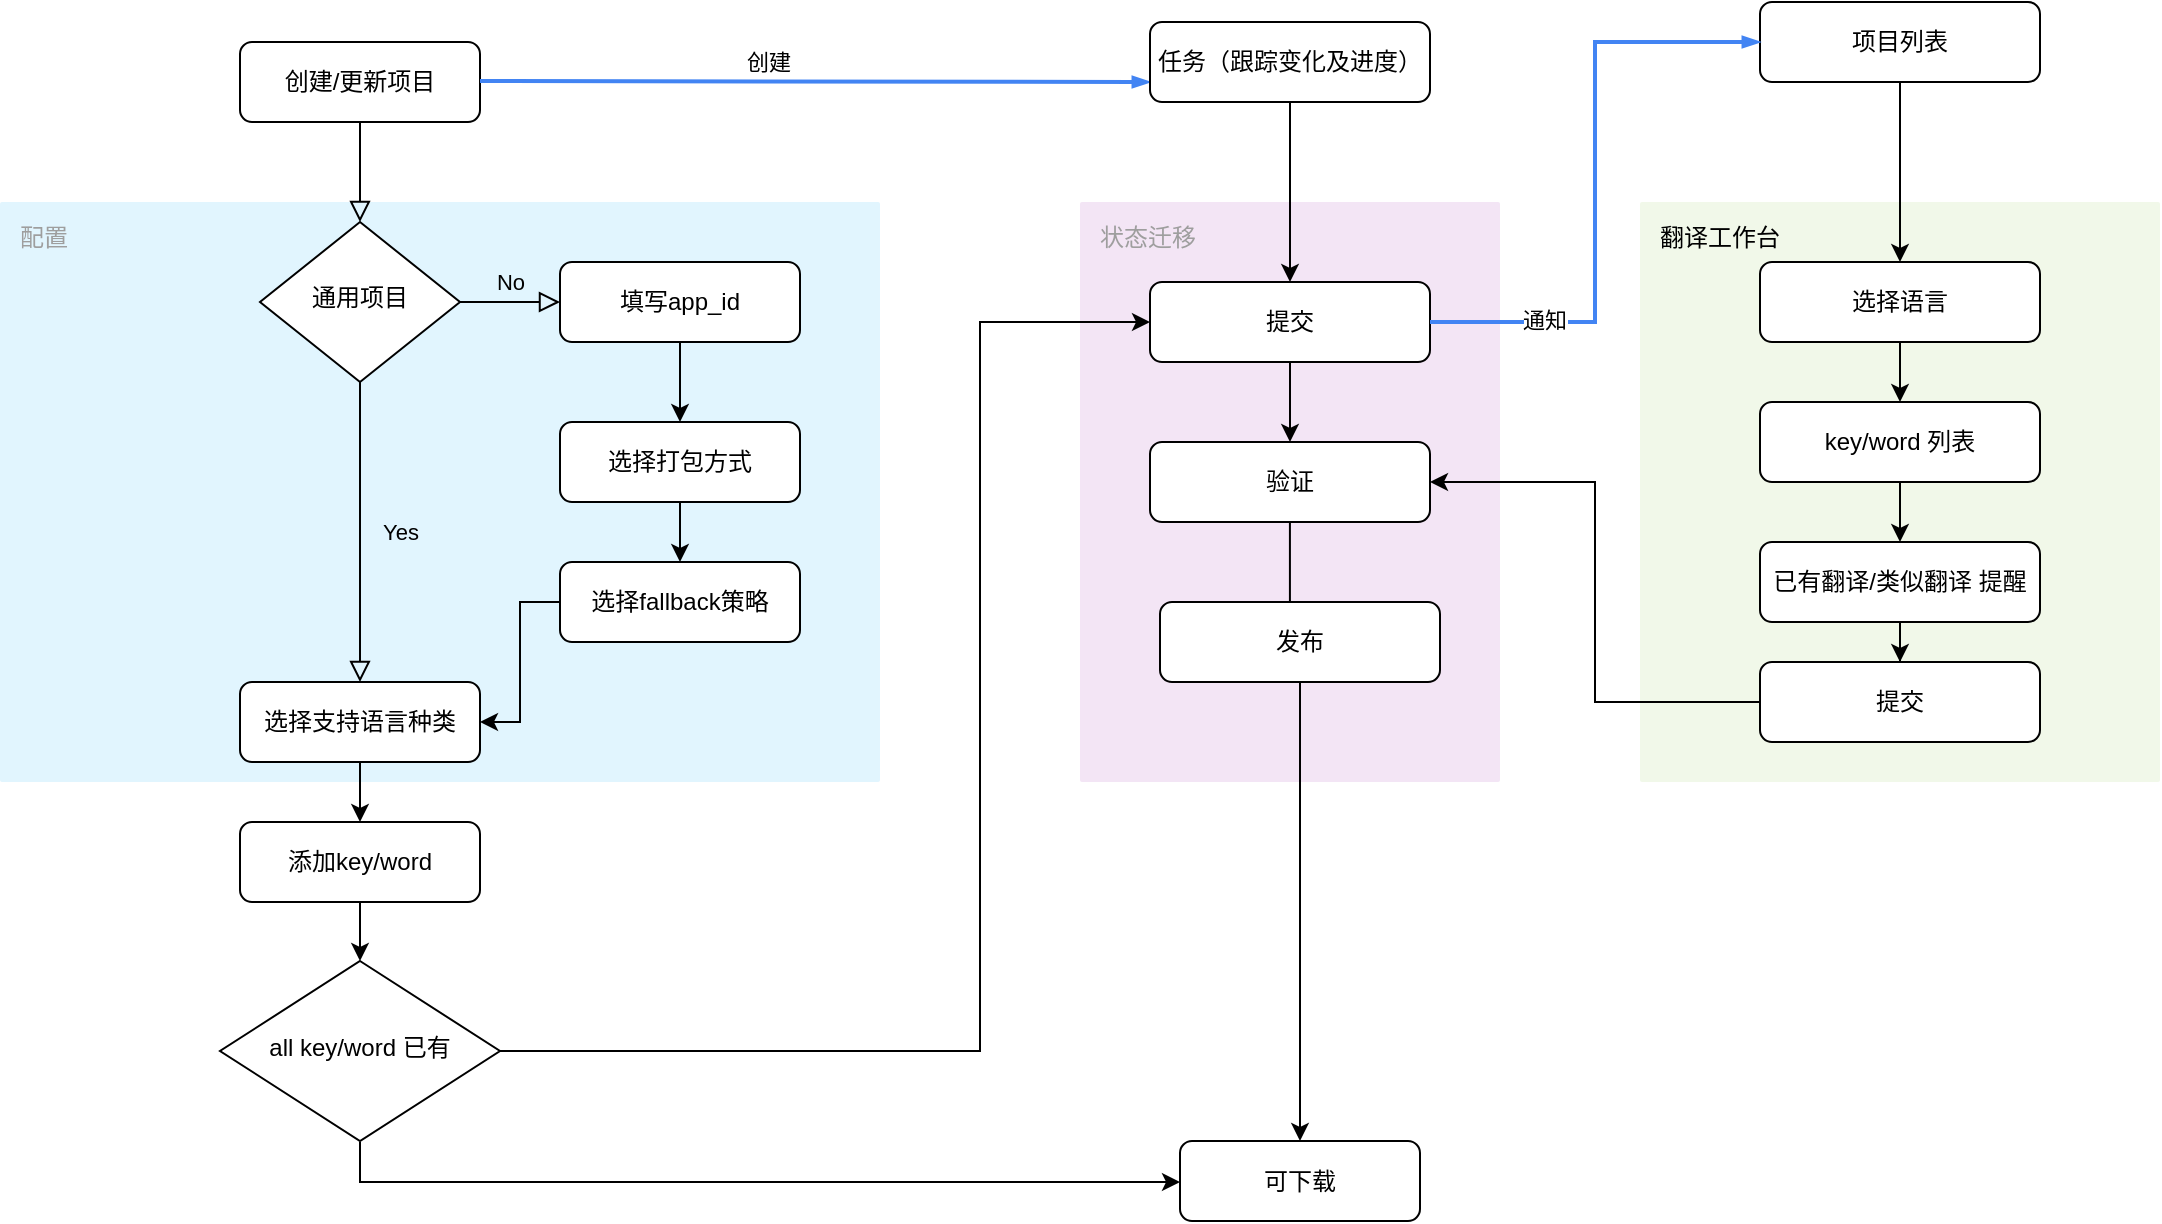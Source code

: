 <mxfile version="15.7.0" type="github">
  <diagram id="C5RBs43oDa-KdzZeNtuy" name="Page-1">
    <mxGraphModel dx="1022" dy="483" grid="1" gridSize="10" guides="1" tooltips="1" connect="1" arrows="1" fold="1" page="1" pageScale="1" pageWidth="827" pageHeight="1169" math="0" shadow="0">
      <root>
        <mxCell id="WIyWlLk6GJQsqaUBKTNV-0" />
        <mxCell id="WIyWlLk6GJQsqaUBKTNV-1" parent="WIyWlLk6GJQsqaUBKTNV-0" />
        <mxCell id="WN8l5cGBYEtK_TN5nBxB-11" value="状态迁移" style="sketch=0;points=[[0,0,0],[0.25,0,0],[0.5,0,0],[0.75,0,0],[1,0,0],[1,0.25,0],[1,0.5,0],[1,0.75,0],[1,1,0],[0.75,1,0],[0.5,1,0],[0.25,1,0],[0,1,0],[0,0.75,0],[0,0.5,0],[0,0.25,0]];rounded=1;absoluteArcSize=1;arcSize=2;html=1;strokeColor=none;gradientColor=none;shadow=0;dashed=0;fontSize=12;fontColor=#9E9E9E;align=left;verticalAlign=top;spacing=10;spacingTop=-4;fillColor=#F3E5F5;" vertex="1" parent="WIyWlLk6GJQsqaUBKTNV-1">
          <mxGeometry x="580" y="160" width="210" height="290" as="geometry" />
        </mxCell>
        <mxCell id="WN8l5cGBYEtK_TN5nBxB-7" value="配置" style="sketch=0;points=[[0,0,0],[0.25,0,0],[0.5,0,0],[0.75,0,0],[1,0,0],[1,0.25,0],[1,0.5,0],[1,0.75,0],[1,1,0],[0.75,1,0],[0.5,1,0],[0.25,1,0],[0,1,0],[0,0.75,0],[0,0.5,0],[0,0.25,0]];rounded=1;absoluteArcSize=1;arcSize=2;html=1;strokeColor=none;gradientColor=none;shadow=0;dashed=0;fontSize=12;fontColor=#9E9E9E;align=left;verticalAlign=top;spacing=10;spacingTop=-4;fillColor=#E1F5FE;" vertex="1" parent="WIyWlLk6GJQsqaUBKTNV-1">
          <mxGeometry x="40" y="160" width="440" height="290" as="geometry" />
        </mxCell>
        <mxCell id="WIyWlLk6GJQsqaUBKTNV-2" value="" style="rounded=0;html=1;jettySize=auto;orthogonalLoop=1;fontSize=11;endArrow=block;endFill=0;endSize=8;strokeWidth=1;shadow=0;labelBackgroundColor=none;edgeStyle=orthogonalEdgeStyle;" parent="WIyWlLk6GJQsqaUBKTNV-1" source="WIyWlLk6GJQsqaUBKTNV-3" target="WIyWlLk6GJQsqaUBKTNV-6" edge="1">
          <mxGeometry relative="1" as="geometry" />
        </mxCell>
        <mxCell id="WIyWlLk6GJQsqaUBKTNV-3" value="创建/更新项目" style="rounded=1;whiteSpace=wrap;html=1;fontSize=12;glass=0;strokeWidth=1;shadow=0;" parent="WIyWlLk6GJQsqaUBKTNV-1" vertex="1">
          <mxGeometry x="160" y="80" width="120" height="40" as="geometry" />
        </mxCell>
        <mxCell id="WIyWlLk6GJQsqaUBKTNV-4" value="Yes" style="rounded=0;html=1;jettySize=auto;orthogonalLoop=1;fontSize=11;endArrow=block;endFill=0;endSize=8;strokeWidth=1;shadow=0;labelBackgroundColor=none;edgeStyle=orthogonalEdgeStyle;entryX=0.5;entryY=0;entryDx=0;entryDy=0;" parent="WIyWlLk6GJQsqaUBKTNV-1" source="WIyWlLk6GJQsqaUBKTNV-6" target="WIyWlLk6GJQsqaUBKTNV-11" edge="1">
          <mxGeometry y="20" relative="1" as="geometry">
            <mxPoint as="offset" />
            <mxPoint x="220" y="290" as="targetPoint" />
          </mxGeometry>
        </mxCell>
        <mxCell id="WIyWlLk6GJQsqaUBKTNV-5" value="No" style="edgeStyle=orthogonalEdgeStyle;rounded=0;html=1;jettySize=auto;orthogonalLoop=1;fontSize=11;endArrow=block;endFill=0;endSize=8;strokeWidth=1;shadow=0;labelBackgroundColor=none;" parent="WIyWlLk6GJQsqaUBKTNV-1" source="WIyWlLk6GJQsqaUBKTNV-6" target="WIyWlLk6GJQsqaUBKTNV-7" edge="1">
          <mxGeometry y="10" relative="1" as="geometry">
            <mxPoint as="offset" />
          </mxGeometry>
        </mxCell>
        <mxCell id="WIyWlLk6GJQsqaUBKTNV-6" value="通用项目" style="rhombus;whiteSpace=wrap;html=1;shadow=0;fontFamily=Helvetica;fontSize=12;align=center;strokeWidth=1;spacing=6;spacingTop=-4;" parent="WIyWlLk6GJQsqaUBKTNV-1" vertex="1">
          <mxGeometry x="170" y="170" width="100" height="80" as="geometry" />
        </mxCell>
        <mxCell id="WN8l5cGBYEtK_TN5nBxB-0" value="" style="edgeStyle=orthogonalEdgeStyle;rounded=0;orthogonalLoop=1;jettySize=auto;html=1;" edge="1" parent="WIyWlLk6GJQsqaUBKTNV-1" source="WIyWlLk6GJQsqaUBKTNV-7" target="WIyWlLk6GJQsqaUBKTNV-12">
          <mxGeometry relative="1" as="geometry" />
        </mxCell>
        <mxCell id="WIyWlLk6GJQsqaUBKTNV-7" value="填写app_id" style="rounded=1;whiteSpace=wrap;html=1;fontSize=12;glass=0;strokeWidth=1;shadow=0;" parent="WIyWlLk6GJQsqaUBKTNV-1" vertex="1">
          <mxGeometry x="320" y="190" width="120" height="40" as="geometry" />
        </mxCell>
        <mxCell id="WN8l5cGBYEtK_TN5nBxB-6" style="edgeStyle=orthogonalEdgeStyle;rounded=0;orthogonalLoop=1;jettySize=auto;html=1;" edge="1" parent="WIyWlLk6GJQsqaUBKTNV-1" source="WIyWlLk6GJQsqaUBKTNV-11" target="WN8l5cGBYEtK_TN5nBxB-5">
          <mxGeometry relative="1" as="geometry" />
        </mxCell>
        <mxCell id="WIyWlLk6GJQsqaUBKTNV-11" value="选择支持语言种类" style="rounded=1;whiteSpace=wrap;html=1;fontSize=12;glass=0;strokeWidth=1;shadow=0;" parent="WIyWlLk6GJQsqaUBKTNV-1" vertex="1">
          <mxGeometry x="160" y="400" width="120" height="40" as="geometry" />
        </mxCell>
        <mxCell id="WN8l5cGBYEtK_TN5nBxB-3" style="edgeStyle=orthogonalEdgeStyle;rounded=0;orthogonalLoop=1;jettySize=auto;html=1;" edge="1" parent="WIyWlLk6GJQsqaUBKTNV-1" source="WIyWlLk6GJQsqaUBKTNV-12" target="WN8l5cGBYEtK_TN5nBxB-2">
          <mxGeometry relative="1" as="geometry" />
        </mxCell>
        <mxCell id="WIyWlLk6GJQsqaUBKTNV-12" value="选择打包方式" style="rounded=1;whiteSpace=wrap;html=1;fontSize=12;glass=0;strokeWidth=1;shadow=0;" parent="WIyWlLk6GJQsqaUBKTNV-1" vertex="1">
          <mxGeometry x="320" y="270" width="120" height="40" as="geometry" />
        </mxCell>
        <mxCell id="WN8l5cGBYEtK_TN5nBxB-4" style="edgeStyle=orthogonalEdgeStyle;rounded=0;orthogonalLoop=1;jettySize=auto;html=1;entryX=1;entryY=0.5;entryDx=0;entryDy=0;" edge="1" parent="WIyWlLk6GJQsqaUBKTNV-1" source="WN8l5cGBYEtK_TN5nBxB-2" target="WIyWlLk6GJQsqaUBKTNV-11">
          <mxGeometry relative="1" as="geometry" />
        </mxCell>
        <mxCell id="WN8l5cGBYEtK_TN5nBxB-2" value="选择fallback策略" style="rounded=1;whiteSpace=wrap;html=1;fontSize=12;glass=0;strokeWidth=1;shadow=0;" vertex="1" parent="WIyWlLk6GJQsqaUBKTNV-1">
          <mxGeometry x="320" y="340" width="120" height="40" as="geometry" />
        </mxCell>
        <mxCell id="WN8l5cGBYEtK_TN5nBxB-20" style="edgeStyle=orthogonalEdgeStyle;rounded=0;orthogonalLoop=1;jettySize=auto;html=1;entryX=0;entryY=0.5;entryDx=0;entryDy=0;exitX=1;exitY=0.5;exitDx=0;exitDy=0;" edge="1" parent="WIyWlLk6GJQsqaUBKTNV-1" source="WN8l5cGBYEtK_TN5nBxB-36" target="WN8l5cGBYEtK_TN5nBxB-12">
          <mxGeometry relative="1" as="geometry">
            <Array as="points">
              <mxPoint x="530" y="585" />
              <mxPoint x="530" y="220" />
            </Array>
          </mxGeometry>
        </mxCell>
        <mxCell id="WN8l5cGBYEtK_TN5nBxB-38" style="edgeStyle=orthogonalEdgeStyle;rounded=0;orthogonalLoop=1;jettySize=auto;html=1;" edge="1" parent="WIyWlLk6GJQsqaUBKTNV-1" source="WN8l5cGBYEtK_TN5nBxB-5" target="WN8l5cGBYEtK_TN5nBxB-36">
          <mxGeometry relative="1" as="geometry" />
        </mxCell>
        <mxCell id="WN8l5cGBYEtK_TN5nBxB-5" value="添加key/word" style="rounded=1;whiteSpace=wrap;html=1;fontSize=12;glass=0;strokeWidth=1;shadow=0;" vertex="1" parent="WIyWlLk6GJQsqaUBKTNV-1">
          <mxGeometry x="160" y="470" width="120" height="40" as="geometry" />
        </mxCell>
        <mxCell id="WN8l5cGBYEtK_TN5nBxB-8" value="" style="edgeStyle=orthogonalEdgeStyle;fontSize=12;html=1;endArrow=blockThin;endFill=1;rounded=0;strokeWidth=2;endSize=4;startSize=4;dashed=0;strokeColor=#4284F3;entryX=0;entryY=0.75;entryDx=0;entryDy=0;" edge="1" parent="WIyWlLk6GJQsqaUBKTNV-1" target="WN8l5cGBYEtK_TN5nBxB-9">
          <mxGeometry width="100" relative="1" as="geometry">
            <mxPoint x="280" y="99.5" as="sourcePoint" />
            <mxPoint x="580" y="100" as="targetPoint" />
          </mxGeometry>
        </mxCell>
        <mxCell id="WN8l5cGBYEtK_TN5nBxB-10" value="创建" style="edgeLabel;html=1;align=center;verticalAlign=middle;resizable=0;points=[];" vertex="1" connectable="0" parent="WN8l5cGBYEtK_TN5nBxB-8">
          <mxGeometry x="0.295" relative="1" as="geometry">
            <mxPoint x="-73" y="-10" as="offset" />
          </mxGeometry>
        </mxCell>
        <mxCell id="WN8l5cGBYEtK_TN5nBxB-16" style="edgeStyle=orthogonalEdgeStyle;rounded=0;orthogonalLoop=1;jettySize=auto;html=1;" edge="1" parent="WIyWlLk6GJQsqaUBKTNV-1" source="WN8l5cGBYEtK_TN5nBxB-9" target="WN8l5cGBYEtK_TN5nBxB-12">
          <mxGeometry relative="1" as="geometry" />
        </mxCell>
        <mxCell id="WN8l5cGBYEtK_TN5nBxB-9" value="任务（跟踪变化及进度）" style="rounded=1;whiteSpace=wrap;html=1;fontSize=12;glass=0;strokeWidth=1;shadow=0;" vertex="1" parent="WIyWlLk6GJQsqaUBKTNV-1">
          <mxGeometry x="615" y="70" width="140" height="40" as="geometry" />
        </mxCell>
        <mxCell id="WN8l5cGBYEtK_TN5nBxB-17" style="edgeStyle=orthogonalEdgeStyle;rounded=0;orthogonalLoop=1;jettySize=auto;html=1;" edge="1" parent="WIyWlLk6GJQsqaUBKTNV-1" source="WN8l5cGBYEtK_TN5nBxB-12" target="WN8l5cGBYEtK_TN5nBxB-13">
          <mxGeometry relative="1" as="geometry" />
        </mxCell>
        <mxCell id="WN8l5cGBYEtK_TN5nBxB-12" value="提交" style="rounded=1;whiteSpace=wrap;html=1;fontSize=12;glass=0;strokeWidth=1;shadow=0;" vertex="1" parent="WIyWlLk6GJQsqaUBKTNV-1">
          <mxGeometry x="615" y="200" width="140" height="40" as="geometry" />
        </mxCell>
        <mxCell id="WN8l5cGBYEtK_TN5nBxB-18" style="edgeStyle=orthogonalEdgeStyle;rounded=0;orthogonalLoop=1;jettySize=auto;html=1;entryX=0.464;entryY=0.25;entryDx=0;entryDy=0;entryPerimeter=0;" edge="1" parent="WIyWlLk6GJQsqaUBKTNV-1" source="WN8l5cGBYEtK_TN5nBxB-13" target="WN8l5cGBYEtK_TN5nBxB-14">
          <mxGeometry relative="1" as="geometry" />
        </mxCell>
        <mxCell id="WN8l5cGBYEtK_TN5nBxB-13" value="验证&lt;span style=&quot;color: rgba(0 , 0 , 0 , 0) ; font-family: monospace ; font-size: 0px&quot;&gt;%3CmxGraphModel%3E%3Croot%3E%3CmxCell%20id%3D%220%22%2F%3E%3CmxCell%20id%3D%221%22%20parent%3D%220%22%2F%3E%3CmxCell%20id%3D%222%22%20value%3D%22%E6%8F%90%E4%BA%A4%22%20style%3D%22rounded%3D1%3BwhiteSpace%3Dwrap%3Bhtml%3D1%3BfontSize%3D12%3Bglass%3D0%3BstrokeWidth%3D1%3Bshadow%3D0%3B%22%20vertex%3D%221%22%20parent%3D%221%22%3E%3CmxGeometry%20x%3D%22615%22%20y%3D%22200%22%20width%3D%22140%22%20height%3D%2240%22%20as%3D%22geometry%22%2F%3E%3C%2FmxCell%3E%3C%2Froot%3E%3C%2FmxGraphModel%3E&lt;/span&gt;" style="rounded=1;whiteSpace=wrap;html=1;fontSize=12;glass=0;strokeWidth=1;shadow=0;" vertex="1" parent="WIyWlLk6GJQsqaUBKTNV-1">
          <mxGeometry x="615" y="280" width="140" height="40" as="geometry" />
        </mxCell>
        <mxCell id="WN8l5cGBYEtK_TN5nBxB-19" style="edgeStyle=orthogonalEdgeStyle;rounded=0;orthogonalLoop=1;jettySize=auto;html=1;entryX=0.5;entryY=0;entryDx=0;entryDy=0;" edge="1" parent="WIyWlLk6GJQsqaUBKTNV-1" source="WN8l5cGBYEtK_TN5nBxB-14" target="WN8l5cGBYEtK_TN5nBxB-37">
          <mxGeometry relative="1" as="geometry">
            <mxPoint x="690" y="475" as="targetPoint" />
          </mxGeometry>
        </mxCell>
        <mxCell id="WN8l5cGBYEtK_TN5nBxB-14" value="发布" style="rounded=1;whiteSpace=wrap;html=1;fontSize=12;glass=0;strokeWidth=1;shadow=0;" vertex="1" parent="WIyWlLk6GJQsqaUBKTNV-1">
          <mxGeometry x="620" y="360" width="140" height="40" as="geometry" />
        </mxCell>
        <mxCell id="WN8l5cGBYEtK_TN5nBxB-21" value="&lt;span style=&quot;color: rgb(0 , 0 , 0) ; text-align: center&quot;&gt;翻译工作台&lt;/span&gt;" style="sketch=0;points=[[0,0,0],[0.25,0,0],[0.5,0,0],[0.75,0,0],[1,0,0],[1,0.25,0],[1,0.5,0],[1,0.75,0],[1,1,0],[0.75,1,0],[0.5,1,0],[0.25,1,0],[0,1,0],[0,0.75,0],[0,0.5,0],[0,0.25,0]];rounded=1;absoluteArcSize=1;arcSize=2;html=1;strokeColor=none;gradientColor=none;shadow=0;dashed=0;fontSize=12;fontColor=#9E9E9E;align=left;verticalAlign=top;spacing=10;spacingTop=-4;fillColor=#F1F8E9;" vertex="1" parent="WIyWlLk6GJQsqaUBKTNV-1">
          <mxGeometry x="860" y="160" width="260" height="290" as="geometry" />
        </mxCell>
        <mxCell id="WN8l5cGBYEtK_TN5nBxB-32" style="edgeStyle=orthogonalEdgeStyle;rounded=0;orthogonalLoop=1;jettySize=auto;html=1;entryX=0.5;entryY=0;entryDx=0;entryDy=0;" edge="1" parent="WIyWlLk6GJQsqaUBKTNV-1" source="WN8l5cGBYEtK_TN5nBxB-22" target="WN8l5cGBYEtK_TN5nBxB-27">
          <mxGeometry relative="1" as="geometry" />
        </mxCell>
        <mxCell id="WN8l5cGBYEtK_TN5nBxB-22" value="项目列表" style="rounded=1;whiteSpace=wrap;html=1;fontSize=12;glass=0;strokeWidth=1;shadow=0;" vertex="1" parent="WIyWlLk6GJQsqaUBKTNV-1">
          <mxGeometry x="920" y="60" width="140" height="40" as="geometry" />
        </mxCell>
        <mxCell id="WN8l5cGBYEtK_TN5nBxB-25" value="" style="edgeStyle=orthogonalEdgeStyle;fontSize=12;html=1;endArrow=blockThin;endFill=1;rounded=0;strokeWidth=2;endSize=4;startSize=4;dashed=0;strokeColor=#4284F3;entryX=0;entryY=0.5;entryDx=0;entryDy=0;exitX=1;exitY=0.5;exitDx=0;exitDy=0;" edge="1" parent="WIyWlLk6GJQsqaUBKTNV-1" source="WN8l5cGBYEtK_TN5nBxB-12" target="WN8l5cGBYEtK_TN5nBxB-22">
          <mxGeometry width="100" relative="1" as="geometry">
            <mxPoint x="640" y="250" as="sourcePoint" />
            <mxPoint x="740" y="250" as="targetPoint" />
          </mxGeometry>
        </mxCell>
        <mxCell id="WN8l5cGBYEtK_TN5nBxB-26" value="通知" style="edgeLabel;html=1;align=center;verticalAlign=middle;resizable=0;points=[];" vertex="1" connectable="0" parent="WN8l5cGBYEtK_TN5nBxB-25">
          <mxGeometry x="-0.626" y="1" relative="1" as="geometry">
            <mxPoint as="offset" />
          </mxGeometry>
        </mxCell>
        <mxCell id="WN8l5cGBYEtK_TN5nBxB-33" style="edgeStyle=orthogonalEdgeStyle;rounded=0;orthogonalLoop=1;jettySize=auto;html=1;" edge="1" parent="WIyWlLk6GJQsqaUBKTNV-1" source="WN8l5cGBYEtK_TN5nBxB-27" target="WN8l5cGBYEtK_TN5nBxB-28">
          <mxGeometry relative="1" as="geometry" />
        </mxCell>
        <mxCell id="WN8l5cGBYEtK_TN5nBxB-27" value="选择语言&lt;span style=&quot;color: rgba(0 , 0 , 0 , 0) ; font-family: monospace ; font-size: 0px&quot;&gt;%3CmxGraphModel%3E%3Croot%3E%3CmxCell%20id%3D%220%22%2F%3E%3CmxCell%20id%3D%221%22%20parent%3D%220%22%2F%3E%3CmxCell%20id%3D%222%22%20value%3D%22%E6%8F%90%E4%BA%A4%22%20style%3D%22rounded%3D1%3BwhiteSpace%3Dwrap%3Bhtml%3D1%3BfontSize%3D12%3Bglass%3D0%3BstrokeWidth%3D1%3Bshadow%3D0%3B%22%20vertex%3D%221%22%20parent%3D%221%22%3E%3CmxGeometry%20x%3D%22615%22%20y%3D%22200%22%20width%3D%22140%22%20height%3D%2240%22%20as%3D%22geometry%22%2F%3E%3C%2FmxCell%3E%3C%2Froot%3E%3C%2FmxGraphModel%3E&lt;/span&gt;" style="rounded=1;whiteSpace=wrap;html=1;fontSize=12;glass=0;strokeWidth=1;shadow=0;" vertex="1" parent="WIyWlLk6GJQsqaUBKTNV-1">
          <mxGeometry x="920" y="190" width="140" height="40" as="geometry" />
        </mxCell>
        <mxCell id="WN8l5cGBYEtK_TN5nBxB-34" style="edgeStyle=orthogonalEdgeStyle;rounded=0;orthogonalLoop=1;jettySize=auto;html=1;" edge="1" parent="WIyWlLk6GJQsqaUBKTNV-1" source="WN8l5cGBYEtK_TN5nBxB-28" target="WN8l5cGBYEtK_TN5nBxB-29">
          <mxGeometry relative="1" as="geometry" />
        </mxCell>
        <mxCell id="WN8l5cGBYEtK_TN5nBxB-28" value="key/word 列表" style="rounded=1;whiteSpace=wrap;html=1;fontSize=12;glass=0;strokeWidth=1;shadow=0;" vertex="1" parent="WIyWlLk6GJQsqaUBKTNV-1">
          <mxGeometry x="920" y="260" width="140" height="40" as="geometry" />
        </mxCell>
        <mxCell id="WN8l5cGBYEtK_TN5nBxB-35" style="edgeStyle=orthogonalEdgeStyle;rounded=0;orthogonalLoop=1;jettySize=auto;html=1;" edge="1" parent="WIyWlLk6GJQsqaUBKTNV-1" source="WN8l5cGBYEtK_TN5nBxB-29" target="WN8l5cGBYEtK_TN5nBxB-30">
          <mxGeometry relative="1" as="geometry" />
        </mxCell>
        <mxCell id="WN8l5cGBYEtK_TN5nBxB-29" value="已有翻译/类似翻译&amp;nbsp;提醒" style="rounded=1;whiteSpace=wrap;html=1;fontSize=12;glass=0;strokeWidth=1;shadow=0;" vertex="1" parent="WIyWlLk6GJQsqaUBKTNV-1">
          <mxGeometry x="920" y="330" width="140" height="40" as="geometry" />
        </mxCell>
        <mxCell id="WN8l5cGBYEtK_TN5nBxB-31" style="edgeStyle=orthogonalEdgeStyle;rounded=0;orthogonalLoop=1;jettySize=auto;html=1;entryX=1;entryY=0.5;entryDx=0;entryDy=0;" edge="1" parent="WIyWlLk6GJQsqaUBKTNV-1" source="WN8l5cGBYEtK_TN5nBxB-30" target="WN8l5cGBYEtK_TN5nBxB-13">
          <mxGeometry relative="1" as="geometry" />
        </mxCell>
        <mxCell id="WN8l5cGBYEtK_TN5nBxB-30" value="提交" style="rounded=1;whiteSpace=wrap;html=1;fontSize=12;glass=0;strokeWidth=1;shadow=0;" vertex="1" parent="WIyWlLk6GJQsqaUBKTNV-1">
          <mxGeometry x="920" y="390" width="140" height="40" as="geometry" />
        </mxCell>
        <mxCell id="WN8l5cGBYEtK_TN5nBxB-39" style="edgeStyle=orthogonalEdgeStyle;rounded=0;orthogonalLoop=1;jettySize=auto;html=1;entryX=0;entryY=0.5;entryDx=0;entryDy=0;" edge="1" parent="WIyWlLk6GJQsqaUBKTNV-1" target="WN8l5cGBYEtK_TN5nBxB-37">
          <mxGeometry relative="1" as="geometry">
            <mxPoint x="220" y="630" as="sourcePoint" />
            <Array as="points">
              <mxPoint x="220" y="650" />
              <mxPoint x="630" y="650" />
            </Array>
          </mxGeometry>
        </mxCell>
        <mxCell id="WN8l5cGBYEtK_TN5nBxB-36" value="all key/word&amp;nbsp;已有" style="rhombus;whiteSpace=wrap;html=1;shadow=0;fontFamily=Helvetica;fontSize=12;align=center;strokeWidth=1;spacing=6;spacingTop=-4;" vertex="1" parent="WIyWlLk6GJQsqaUBKTNV-1">
          <mxGeometry x="150" y="539.5" width="140" height="90" as="geometry" />
        </mxCell>
        <mxCell id="WN8l5cGBYEtK_TN5nBxB-37" value="可下载" style="rounded=1;whiteSpace=wrap;html=1;fontSize=12;glass=0;strokeWidth=1;shadow=0;" vertex="1" parent="WIyWlLk6GJQsqaUBKTNV-1">
          <mxGeometry x="630" y="629.5" width="120" height="40" as="geometry" />
        </mxCell>
      </root>
    </mxGraphModel>
  </diagram>
</mxfile>
